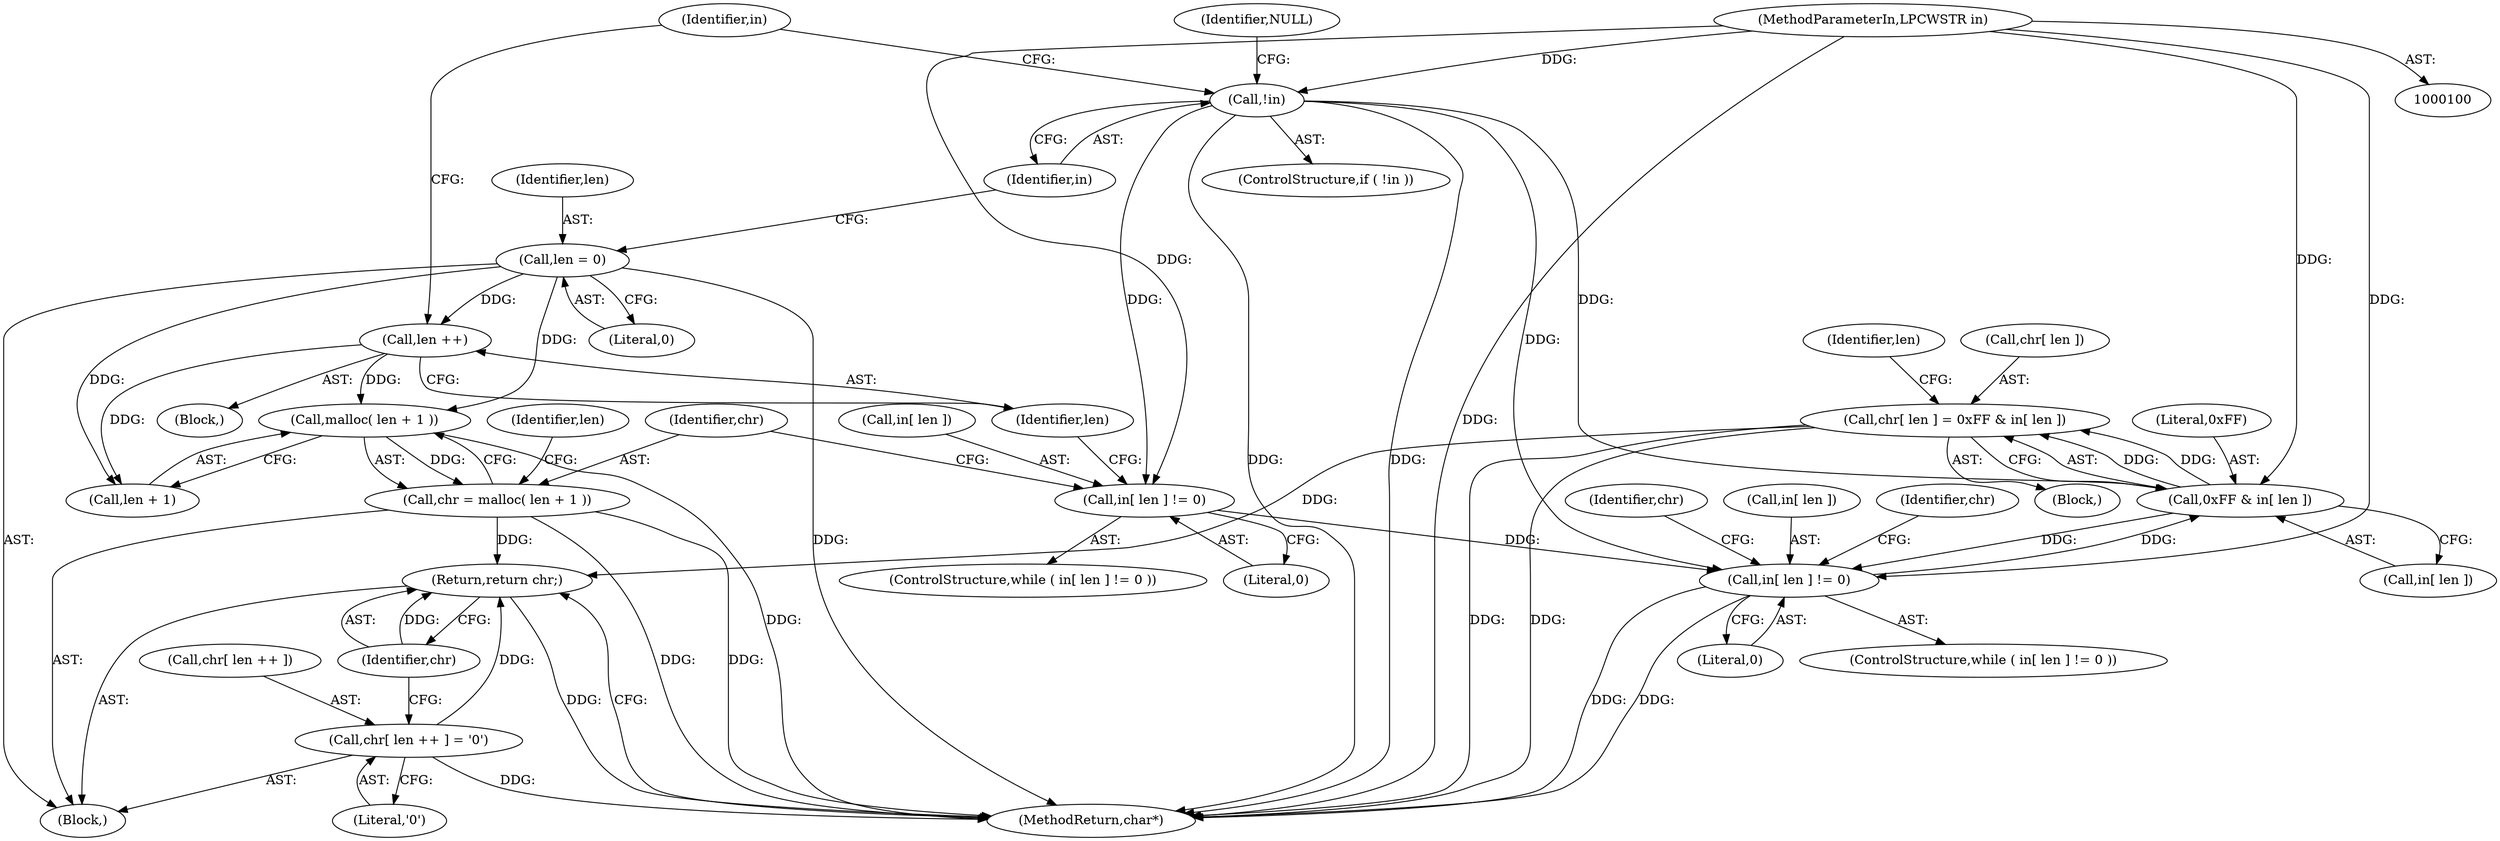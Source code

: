 digraph "0_unixODBC_45ef78e037f578b15fc58938a3a3251655e71d6f#diff-d52750c7ba4e594410438569d8e2963aL24_4@pointer" {
"1000156" [label="(Return,return chr;)"];
"1000157" [label="(Identifier,chr)"];
"1000150" [label="(Call,chr[ len ++ ] = '\0')"];
"1000139" [label="(Call,chr[ len ] = 0xFF & in[ len ])"];
"1000143" [label="(Call,0xFF & in[ len ])"];
"1000133" [label="(Call,in[ len ] != 0)"];
"1000115" [label="(Call,in[ len ] != 0)"];
"1000109" [label="(Call,!in)"];
"1000101" [label="(MethodParameterIn,LPCWSTR in)"];
"1000123" [label="(Call,chr = malloc( len + 1 ))"];
"1000125" [label="(Call,malloc( len + 1 ))"];
"1000121" [label="(Call,len ++)"];
"1000105" [label="(Call,len = 0)"];
"1000157" [label="(Identifier,chr)"];
"1000123" [label="(Call,chr = malloc( len + 1 ))"];
"1000116" [label="(Call,in[ len ])"];
"1000107" [label="(Literal,0)"];
"1000151" [label="(Call,chr[ len ++ ])"];
"1000155" [label="(Literal,'\0')"];
"1000121" [label="(Call,len ++)"];
"1000158" [label="(MethodReturn,char*)"];
"1000144" [label="(Literal,0xFF)"];
"1000114" [label="(ControlStructure,while ( in[ len ] != 0 ))"];
"1000126" [label="(Call,len + 1)"];
"1000124" [label="(Identifier,chr)"];
"1000138" [label="(Block,)"];
"1000125" [label="(Call,malloc( len + 1 ))"];
"1000109" [label="(Call,!in)"];
"1000101" [label="(MethodParameterIn,LPCWSTR in)"];
"1000105" [label="(Call,len = 0)"];
"1000113" [label="(Identifier,NULL)"];
"1000110" [label="(Identifier,in)"];
"1000102" [label="(Block,)"];
"1000152" [label="(Identifier,chr)"];
"1000133" [label="(Call,in[ len ] != 0)"];
"1000137" [label="(Literal,0)"];
"1000134" [label="(Call,in[ len ])"];
"1000115" [label="(Call,in[ len ] != 0)"];
"1000119" [label="(Literal,0)"];
"1000117" [label="(Identifier,in)"];
"1000140" [label="(Call,chr[ len ])"];
"1000108" [label="(ControlStructure,if ( !in ))"];
"1000141" [label="(Identifier,chr)"];
"1000120" [label="(Block,)"];
"1000143" [label="(Call,0xFF & in[ len ])"];
"1000150" [label="(Call,chr[ len ++ ] = '\0')"];
"1000139" [label="(Call,chr[ len ] = 0xFF & in[ len ])"];
"1000122" [label="(Identifier,len)"];
"1000106" [label="(Identifier,len)"];
"1000156" [label="(Return,return chr;)"];
"1000145" [label="(Call,in[ len ])"];
"1000132" [label="(ControlStructure,while ( in[ len ] != 0 ))"];
"1000130" [label="(Identifier,len)"];
"1000149" [label="(Identifier,len)"];
"1000156" -> "1000102"  [label="AST: "];
"1000156" -> "1000157"  [label="CFG: "];
"1000157" -> "1000156"  [label="AST: "];
"1000158" -> "1000156"  [label="CFG: "];
"1000156" -> "1000158"  [label="DDG: "];
"1000157" -> "1000156"  [label="DDG: "];
"1000150" -> "1000156"  [label="DDG: "];
"1000139" -> "1000156"  [label="DDG: "];
"1000123" -> "1000156"  [label="DDG: "];
"1000157" -> "1000150"  [label="CFG: "];
"1000150" -> "1000102"  [label="AST: "];
"1000150" -> "1000155"  [label="CFG: "];
"1000151" -> "1000150"  [label="AST: "];
"1000155" -> "1000150"  [label="AST: "];
"1000150" -> "1000158"  [label="DDG: "];
"1000139" -> "1000138"  [label="AST: "];
"1000139" -> "1000143"  [label="CFG: "];
"1000140" -> "1000139"  [label="AST: "];
"1000143" -> "1000139"  [label="AST: "];
"1000149" -> "1000139"  [label="CFG: "];
"1000139" -> "1000158"  [label="DDG: "];
"1000139" -> "1000158"  [label="DDG: "];
"1000143" -> "1000139"  [label="DDG: "];
"1000143" -> "1000139"  [label="DDG: "];
"1000143" -> "1000145"  [label="CFG: "];
"1000144" -> "1000143"  [label="AST: "];
"1000145" -> "1000143"  [label="AST: "];
"1000143" -> "1000133"  [label="DDG: "];
"1000133" -> "1000143"  [label="DDG: "];
"1000109" -> "1000143"  [label="DDG: "];
"1000101" -> "1000143"  [label="DDG: "];
"1000133" -> "1000132"  [label="AST: "];
"1000133" -> "1000137"  [label="CFG: "];
"1000134" -> "1000133"  [label="AST: "];
"1000137" -> "1000133"  [label="AST: "];
"1000141" -> "1000133"  [label="CFG: "];
"1000152" -> "1000133"  [label="CFG: "];
"1000133" -> "1000158"  [label="DDG: "];
"1000133" -> "1000158"  [label="DDG: "];
"1000115" -> "1000133"  [label="DDG: "];
"1000109" -> "1000133"  [label="DDG: "];
"1000101" -> "1000133"  [label="DDG: "];
"1000115" -> "1000114"  [label="AST: "];
"1000115" -> "1000119"  [label="CFG: "];
"1000116" -> "1000115"  [label="AST: "];
"1000119" -> "1000115"  [label="AST: "];
"1000122" -> "1000115"  [label="CFG: "];
"1000124" -> "1000115"  [label="CFG: "];
"1000109" -> "1000115"  [label="DDG: "];
"1000101" -> "1000115"  [label="DDG: "];
"1000109" -> "1000108"  [label="AST: "];
"1000109" -> "1000110"  [label="CFG: "];
"1000110" -> "1000109"  [label="AST: "];
"1000113" -> "1000109"  [label="CFG: "];
"1000117" -> "1000109"  [label="CFG: "];
"1000109" -> "1000158"  [label="DDG: "];
"1000109" -> "1000158"  [label="DDG: "];
"1000101" -> "1000109"  [label="DDG: "];
"1000101" -> "1000100"  [label="AST: "];
"1000101" -> "1000158"  [label="DDG: "];
"1000123" -> "1000102"  [label="AST: "];
"1000123" -> "1000125"  [label="CFG: "];
"1000124" -> "1000123"  [label="AST: "];
"1000125" -> "1000123"  [label="AST: "];
"1000130" -> "1000123"  [label="CFG: "];
"1000123" -> "1000158"  [label="DDG: "];
"1000123" -> "1000158"  [label="DDG: "];
"1000125" -> "1000123"  [label="DDG: "];
"1000125" -> "1000126"  [label="CFG: "];
"1000126" -> "1000125"  [label="AST: "];
"1000125" -> "1000158"  [label="DDG: "];
"1000121" -> "1000125"  [label="DDG: "];
"1000105" -> "1000125"  [label="DDG: "];
"1000121" -> "1000120"  [label="AST: "];
"1000121" -> "1000122"  [label="CFG: "];
"1000122" -> "1000121"  [label="AST: "];
"1000117" -> "1000121"  [label="CFG: "];
"1000105" -> "1000121"  [label="DDG: "];
"1000121" -> "1000126"  [label="DDG: "];
"1000105" -> "1000102"  [label="AST: "];
"1000105" -> "1000107"  [label="CFG: "];
"1000106" -> "1000105"  [label="AST: "];
"1000107" -> "1000105"  [label="AST: "];
"1000110" -> "1000105"  [label="CFG: "];
"1000105" -> "1000158"  [label="DDG: "];
"1000105" -> "1000126"  [label="DDG: "];
}
